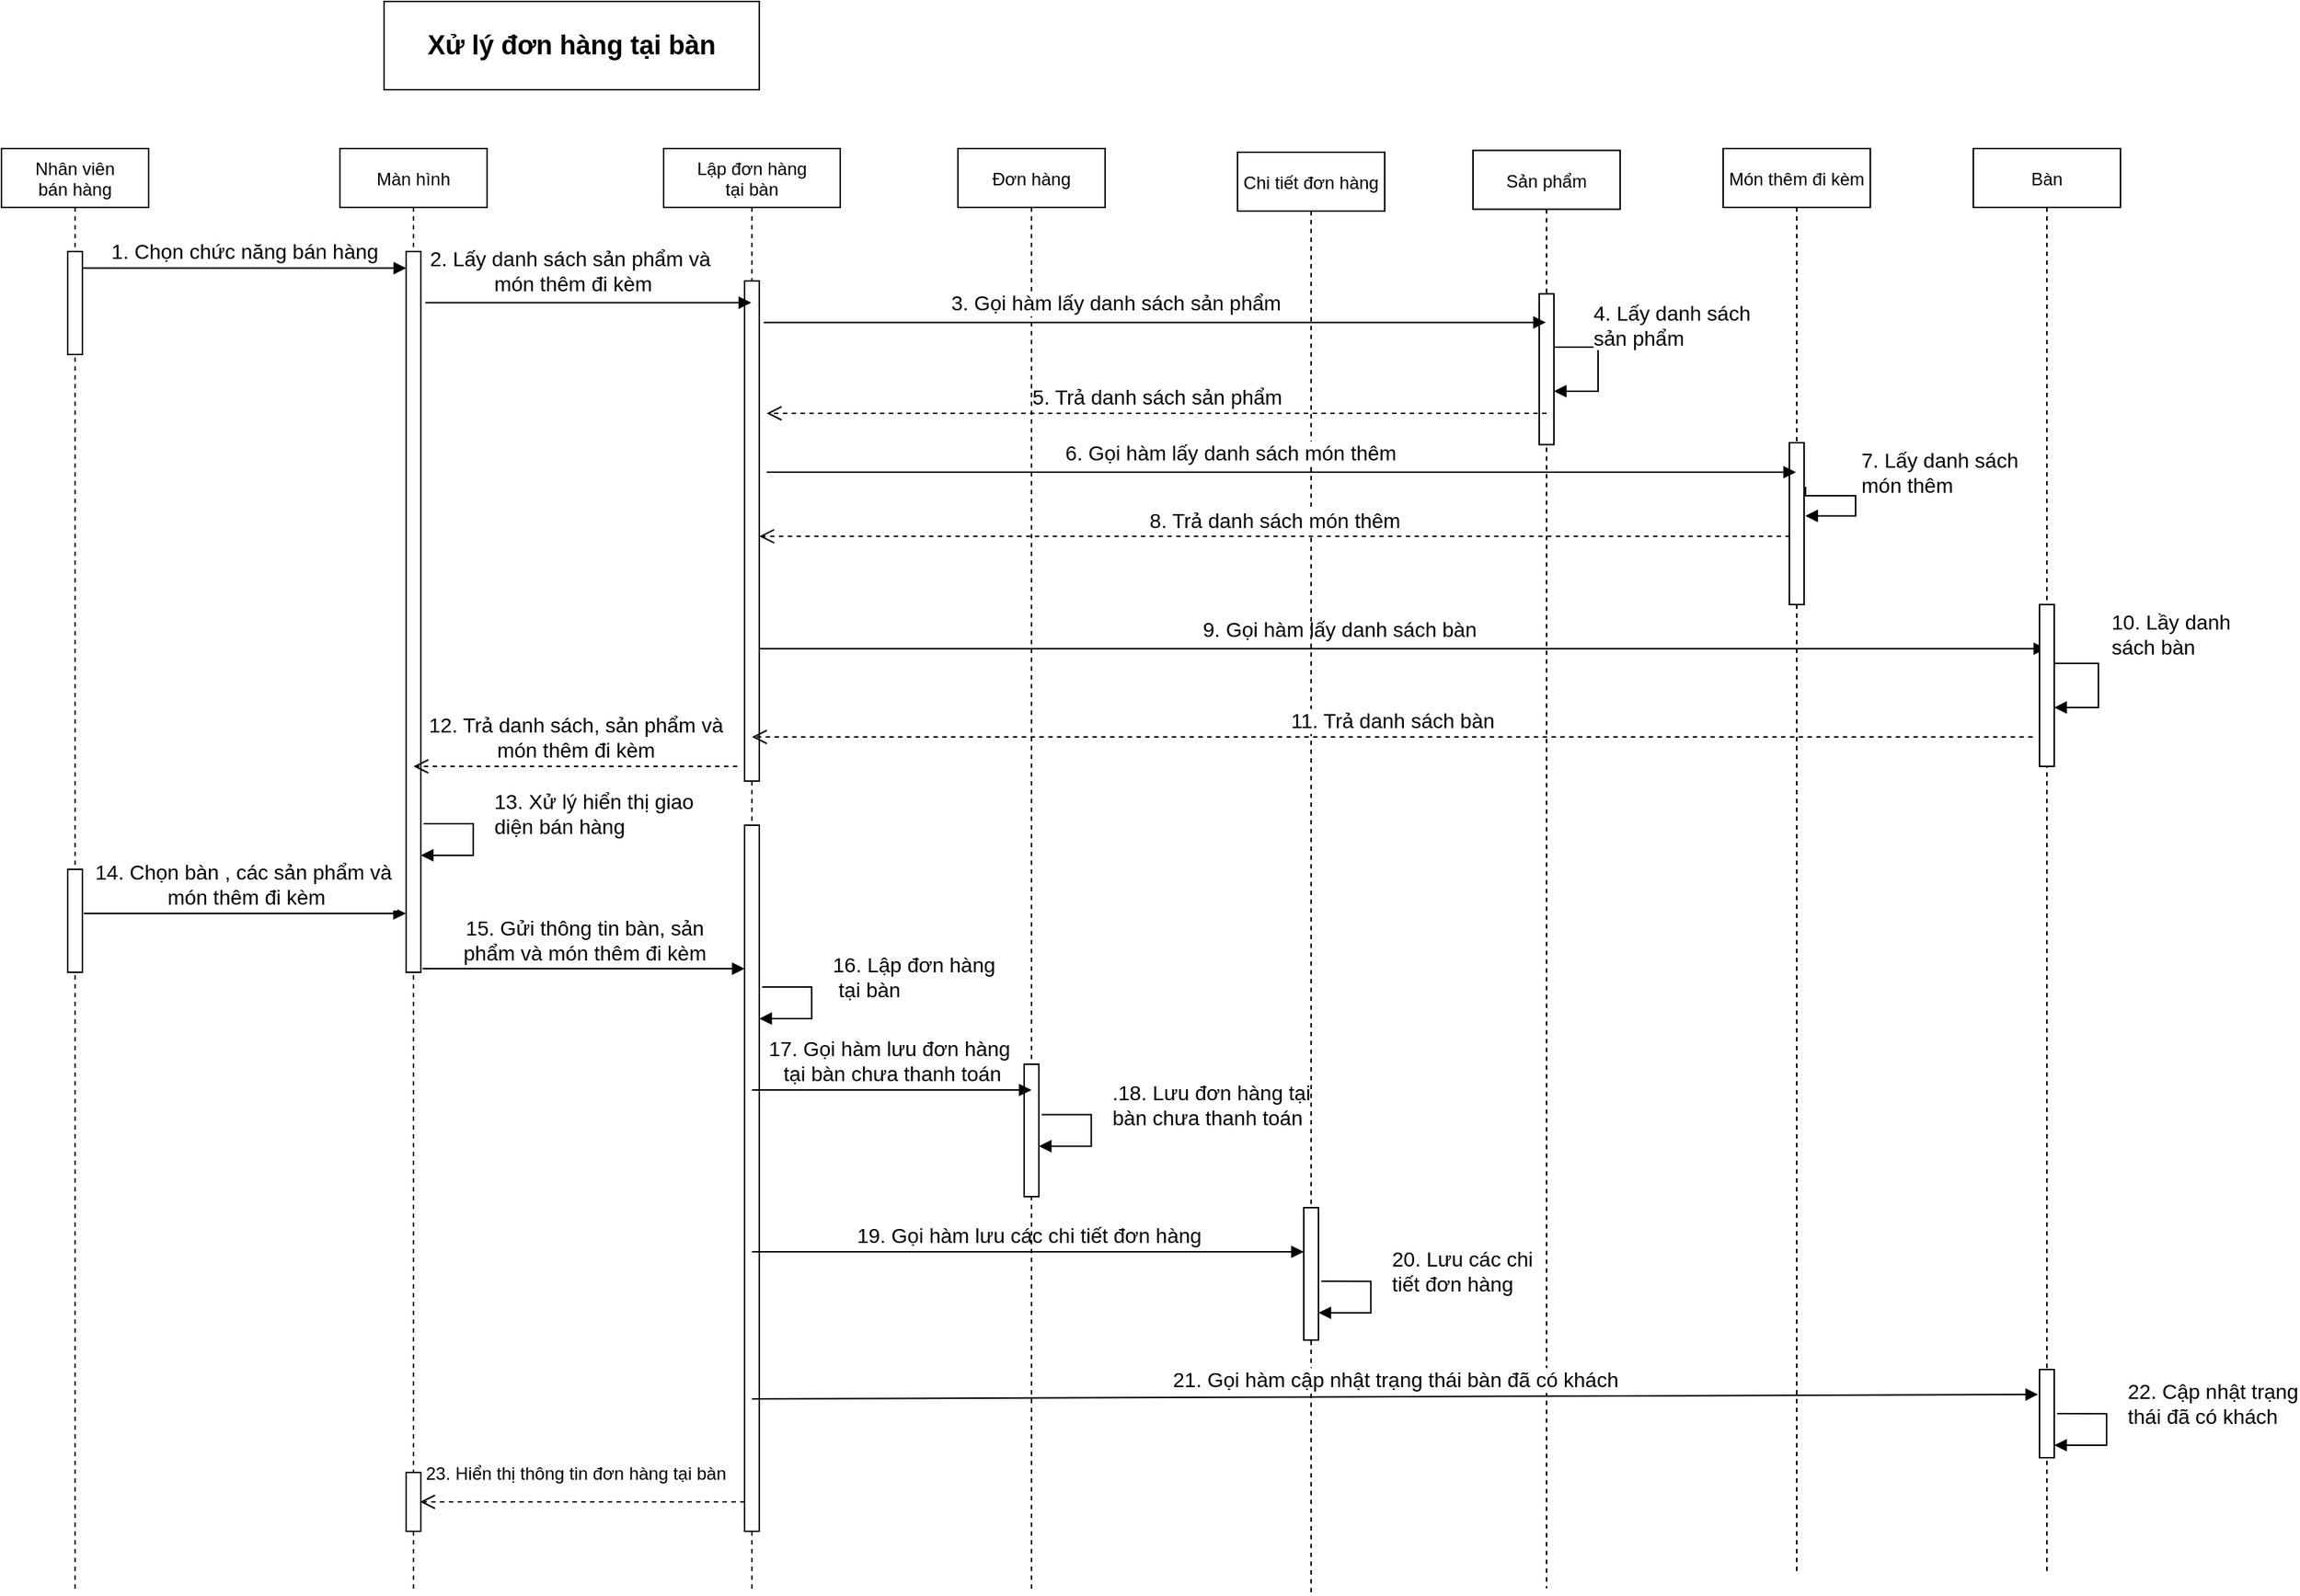 <mxfile version="17.4.2" type="device"><diagram id="L_aJfZW9LnDomjlxo2eQ" name="Page-1"><mxGraphModel dx="3166" dy="2680" grid="1" gridSize="10" guides="1" tooltips="1" connect="1" arrows="1" fold="1" page="1" pageScale="1" pageWidth="850" pageHeight="1100" math="0" shadow="0"><root><mxCell id="0"/><mxCell id="1" parent="0"/><mxCell id="EpjrFQ8cQ0GtUbJDe1Hc-1" value="Nhân viên &#10;bán hàng" style="shape=umlLifeline;perimeter=lifelinePerimeter;container=1;collapsible=0;recursiveResize=0;rounded=0;shadow=0;strokeWidth=1;" vertex="1" parent="1"><mxGeometry x="150" y="80" width="100" height="980" as="geometry"/></mxCell><mxCell id="EpjrFQ8cQ0GtUbJDe1Hc-2" value="" style="points=[];perimeter=orthogonalPerimeter;rounded=0;shadow=0;strokeWidth=1;" vertex="1" parent="EpjrFQ8cQ0GtUbJDe1Hc-1"><mxGeometry x="45" y="70" width="10" height="70" as="geometry"/></mxCell><mxCell id="EpjrFQ8cQ0GtUbJDe1Hc-3" value="" style="points=[];perimeter=orthogonalPerimeter;rounded=0;shadow=0;strokeWidth=1;" vertex="1" parent="EpjrFQ8cQ0GtUbJDe1Hc-1"><mxGeometry x="45" y="490" width="10" height="70" as="geometry"/></mxCell><mxCell id="EpjrFQ8cQ0GtUbJDe1Hc-53" value="&lt;span style=&quot;font-size: 14px&quot;&gt;14. Chọn bàn , các sản phẩm và&amp;nbsp;&lt;br&gt;món thêm đi kèm&lt;br&gt;&lt;/span&gt;" style="html=1;verticalAlign=bottom;endArrow=block;rounded=0;fontSize=12;exitX=1.117;exitY=0.995;exitDx=0;exitDy=0;exitPerimeter=0;" edge="1" parent="EpjrFQ8cQ0GtUbJDe1Hc-1"><mxGeometry width="80" relative="1" as="geometry"><mxPoint x="56.0" y="520.0" as="sourcePoint"/><mxPoint x="274.83" y="520.0" as="targetPoint"/></mxGeometry></mxCell><mxCell id="EpjrFQ8cQ0GtUbJDe1Hc-5" value="Màn hình" style="shape=umlLifeline;perimeter=lifelinePerimeter;container=1;collapsible=0;recursiveResize=0;rounded=0;shadow=0;strokeWidth=1;" vertex="1" parent="1"><mxGeometry x="380" y="80" width="100" height="980" as="geometry"/></mxCell><mxCell id="EpjrFQ8cQ0GtUbJDe1Hc-6" value="" style="points=[];perimeter=orthogonalPerimeter;rounded=0;shadow=0;strokeWidth=1;" vertex="1" parent="EpjrFQ8cQ0GtUbJDe1Hc-5"><mxGeometry x="45" y="70" width="10" height="490" as="geometry"/></mxCell><mxCell id="EpjrFQ8cQ0GtUbJDe1Hc-8" value="" style="points=[];perimeter=orthogonalPerimeter;rounded=0;shadow=0;strokeWidth=1;" vertex="1" parent="EpjrFQ8cQ0GtUbJDe1Hc-5"><mxGeometry x="45" y="900" width="10" height="40" as="geometry"/></mxCell><mxCell id="EpjrFQ8cQ0GtUbJDe1Hc-52" value="&lt;span style=&quot;font-size: 14px&quot;&gt;13. Xử lý hiển thị giao&lt;br&gt;diện bán hàng&lt;br&gt;&lt;/span&gt;" style="edgeStyle=orthogonalEdgeStyle;html=1;align=left;spacingLeft=2;endArrow=block;rounded=0;fontSize=12;exitX=1.129;exitY=0.71;exitDx=0;exitDy=0;exitPerimeter=0;entryX=0.938;entryY=0.765;entryDx=0;entryDy=0;entryPerimeter=0;" edge="1" parent="EpjrFQ8cQ0GtUbJDe1Hc-5"><mxGeometry x="-0.258" y="12" relative="1" as="geometry"><mxPoint x="56.91" y="459.0" as="sourcePoint"/><Array as="points"><mxPoint x="90.62" y="459.1"/><mxPoint x="90.62" y="480.1"/></Array><mxPoint x="55" y="480.45" as="targetPoint"/><mxPoint x="-2" y="-7" as="offset"/></mxGeometry></mxCell><mxCell id="EpjrFQ8cQ0GtUbJDe1Hc-11" value="Lập đơn hàng &#10;tại bàn" style="shape=umlLifeline;perimeter=lifelinePerimeter;container=1;collapsible=0;recursiveResize=0;rounded=0;shadow=0;strokeWidth=1;" vertex="1" parent="1"><mxGeometry x="600" y="80" width="120" height="980" as="geometry"/></mxCell><mxCell id="EpjrFQ8cQ0GtUbJDe1Hc-12" value="" style="points=[];perimeter=orthogonalPerimeter;rounded=0;shadow=0;strokeWidth=1;" vertex="1" parent="EpjrFQ8cQ0GtUbJDe1Hc-11"><mxGeometry x="55" y="90" width="10" height="340" as="geometry"/></mxCell><mxCell id="EpjrFQ8cQ0GtUbJDe1Hc-13" value="" style="points=[];perimeter=orthogonalPerimeter;rounded=0;shadow=0;strokeWidth=1;" vertex="1" parent="EpjrFQ8cQ0GtUbJDe1Hc-11"><mxGeometry x="55" y="460" width="10" height="480" as="geometry"/></mxCell><mxCell id="EpjrFQ8cQ0GtUbJDe1Hc-14" value="&lt;span style=&quot;font-size: 14px&quot;&gt;16. Lập đơn hàng&lt;br&gt;&amp;nbsp;tại bàn&lt;br&gt;&lt;/span&gt;" style="edgeStyle=orthogonalEdgeStyle;html=1;align=left;spacingLeft=2;endArrow=block;rounded=0;fontSize=12;exitX=1.129;exitY=0.71;exitDx=0;exitDy=0;exitPerimeter=0;entryX=0.938;entryY=0.765;entryDx=0;entryDy=0;entryPerimeter=0;" edge="1" parent="EpjrFQ8cQ0GtUbJDe1Hc-11"><mxGeometry x="-0.258" y="12" relative="1" as="geometry"><mxPoint x="66.91" y="570.0" as="sourcePoint"/><Array as="points"><mxPoint x="100.62" y="570.1"/><mxPoint x="100.62" y="591.1"/></Array><mxPoint x="65.0" y="591.45" as="targetPoint"/><mxPoint x="-2" y="-7" as="offset"/></mxGeometry></mxCell><mxCell id="EpjrFQ8cQ0GtUbJDe1Hc-49" value="&lt;span style=&quot;font-size: 14px&quot;&gt;9. Gọi hàm lấy danh sách bàn&lt;br&gt;&lt;/span&gt;" style="html=1;verticalAlign=bottom;endArrow=block;rounded=0;fontSize=12;exitX=1.3;exitY=0.415;exitDx=0;exitDy=0;exitPerimeter=0;" edge="1" parent="EpjrFQ8cQ0GtUbJDe1Hc-11" target="EpjrFQ8cQ0GtUbJDe1Hc-44"><mxGeometry x="-0.1" y="2" width="80" relative="1" as="geometry"><mxPoint x="65" y="340.0" as="sourcePoint"/><mxPoint x="766.5" y="340.0" as="targetPoint"/><mxPoint as="offset"/></mxGeometry></mxCell><mxCell id="EpjrFQ8cQ0GtUbJDe1Hc-56" value="&lt;span style=&quot;font-size: 14px&quot;&gt;19. Gọi hàm lưu các chi tiết đơn hàng&lt;br&gt;&lt;/span&gt;" style="html=1;verticalAlign=bottom;endArrow=block;rounded=0;fontSize=12;" edge="1" parent="EpjrFQ8cQ0GtUbJDe1Hc-11" target="EpjrFQ8cQ0GtUbJDe1Hc-59"><mxGeometry width="80" relative="1" as="geometry"><mxPoint x="60" y="750" as="sourcePoint"/><mxPoint x="390" y="740" as="targetPoint"/></mxGeometry></mxCell><mxCell id="EpjrFQ8cQ0GtUbJDe1Hc-63" value="23. Hiển thị thông tin đơn hàng tại bàn" style="html=1;verticalAlign=bottom;endArrow=open;dashed=1;endSize=8;rounded=0;fontSize=12;" edge="1" parent="EpjrFQ8cQ0GtUbJDe1Hc-11"><mxGeometry x="0.043" y="-10" relative="1" as="geometry"><mxPoint x="55" y="920" as="sourcePoint"/><mxPoint x="-165.5" y="920" as="targetPoint"/><mxPoint as="offset"/></mxGeometry></mxCell><mxCell id="EpjrFQ8cQ0GtUbJDe1Hc-17" value="Sản phẩm" style="shape=umlLifeline;perimeter=lifelinePerimeter;container=1;collapsible=0;recursiveResize=0;rounded=0;shadow=0;strokeWidth=1;" vertex="1" parent="1"><mxGeometry x="1150" y="81.25" width="100" height="977.5" as="geometry"/></mxCell><mxCell id="EpjrFQ8cQ0GtUbJDe1Hc-18" value="" style="html=1;points=[];perimeter=orthogonalPerimeter;fontSize=12;" vertex="1" parent="EpjrFQ8cQ0GtUbJDe1Hc-17"><mxGeometry x="45" y="97.5" width="10" height="102.5" as="geometry"/></mxCell><mxCell id="EpjrFQ8cQ0GtUbJDe1Hc-19" value="&lt;span style=&quot;font-size: 14px&quot;&gt;4. Lấy danh sách &lt;br&gt;sản phẩm&lt;/span&gt;" style="edgeStyle=orthogonalEdgeStyle;html=1;align=left;spacingLeft=2;endArrow=block;rounded=0;fontSize=12;" edge="1" parent="EpjrFQ8cQ0GtUbJDe1Hc-17"><mxGeometry x="-0.32" y="11" relative="1" as="geometry"><mxPoint x="55" y="143.72" as="sourcePoint"/><Array as="points"><mxPoint x="55" y="133.72"/><mxPoint x="85" y="133.72"/><mxPoint x="85" y="163.72"/><mxPoint x="55" y="163.72"/></Array><mxPoint x="55" y="163.72" as="targetPoint"/><mxPoint x="-1" y="-4" as="offset"/></mxGeometry></mxCell><mxCell id="EpjrFQ8cQ0GtUbJDe1Hc-20" value="&lt;span style=&quot;font-size: 14px&quot;&gt;2. Lấy danh sách sản phẩm và&amp;nbsp;&lt;br&gt;món thêm đi kèm&lt;br&gt;&lt;/span&gt;" style="html=1;verticalAlign=bottom;endArrow=block;rounded=0;fontSize=12;exitX=1.3;exitY=0.071;exitDx=0;exitDy=0;exitPerimeter=0;" edge="1" parent="1" source="EpjrFQ8cQ0GtUbJDe1Hc-6" target="EpjrFQ8cQ0GtUbJDe1Hc-11"><mxGeometry x="-0.1" y="2" width="80" relative="1" as="geometry"><mxPoint x="510" y="270" as="sourcePoint"/><mxPoint x="590" y="270" as="targetPoint"/><mxPoint as="offset"/></mxGeometry></mxCell><mxCell id="EpjrFQ8cQ0GtUbJDe1Hc-21" value="&lt;span style=&quot;font-size: 18px&quot;&gt;&lt;b&gt;Xử lý đơn hàng tại bàn&lt;/b&gt;&lt;/span&gt;" style="rounded=0;whiteSpace=wrap;html=1;fontSize=12;" vertex="1" parent="1"><mxGeometry x="410" y="-20" width="255" height="60" as="geometry"/></mxCell><mxCell id="EpjrFQ8cQ0GtUbJDe1Hc-22" value="&lt;span style=&quot;font-size: 14px&quot;&gt;1. Chọn chức năng bán hàng&lt;/span&gt;" style="html=1;verticalAlign=bottom;endArrow=block;rounded=0;fontSize=12;exitX=1.033;exitY=0.161;exitDx=0;exitDy=0;exitPerimeter=0;" edge="1" parent="1" source="EpjrFQ8cQ0GtUbJDe1Hc-2" target="EpjrFQ8cQ0GtUbJDe1Hc-6"><mxGeometry width="80" relative="1" as="geometry"><mxPoint x="140" y="163" as="sourcePoint"/><mxPoint x="680" y="190" as="targetPoint"/></mxGeometry></mxCell><mxCell id="EpjrFQ8cQ0GtUbJDe1Hc-23" value="Đơn hàng" style="shape=umlLifeline;perimeter=lifelinePerimeter;container=1;collapsible=0;recursiveResize=0;rounded=0;shadow=0;strokeWidth=1;" vertex="1" parent="1"><mxGeometry x="800" y="80" width="100" height="980" as="geometry"/></mxCell><mxCell id="EpjrFQ8cQ0GtUbJDe1Hc-27" value="" style="points=[];perimeter=orthogonalPerimeter;rounded=0;shadow=0;strokeWidth=1;" vertex="1" parent="EpjrFQ8cQ0GtUbJDe1Hc-23"><mxGeometry x="45" y="622.5" width="10" height="90" as="geometry"/></mxCell><mxCell id="EpjrFQ8cQ0GtUbJDe1Hc-28" value="&lt;span style=&quot;font-size: 14px&quot;&gt;.18. Lưu&lt;/span&gt;&lt;span style=&quot;text-align: center ; font-size: 14px&quot;&gt;&amp;nbsp;đơn hàng&amp;nbsp;&lt;/span&gt;&lt;span style=&quot;text-align: center ; font-size: 14px&quot;&gt;tại&lt;br&gt;bàn chưa thanh toán&lt;/span&gt;&lt;span style=&quot;font-size: 14px&quot;&gt;&lt;br&gt;&lt;/span&gt;" style="edgeStyle=orthogonalEdgeStyle;html=1;align=left;spacingLeft=2;endArrow=block;rounded=0;fontSize=12;exitX=1.129;exitY=0.71;exitDx=0;exitDy=0;exitPerimeter=0;entryX=0.938;entryY=0.765;entryDx=0;entryDy=0;entryPerimeter=0;" edge="1" parent="EpjrFQ8cQ0GtUbJDe1Hc-23"><mxGeometry x="-0.258" y="12" relative="1" as="geometry"><mxPoint x="56.91" y="656.75" as="sourcePoint"/><Array as="points"><mxPoint x="90.62" y="656.85"/><mxPoint x="90.62" y="677.85"/></Array><mxPoint x="55" y="678.2" as="targetPoint"/><mxPoint x="-2" y="-7" as="offset"/></mxGeometry></mxCell><mxCell id="EpjrFQ8cQ0GtUbJDe1Hc-55" value="&lt;span style=&quot;font-size: 14px&quot;&gt;17. Gọi hàm lưu đơn hàng&amp;nbsp;&lt;br&gt;&lt;/span&gt;&lt;span style=&quot;font-size: 14px&quot;&gt;tại bàn chưa thanh toán&lt;br&gt;&lt;/span&gt;" style="html=1;verticalAlign=bottom;endArrow=block;rounded=0;fontSize=12;exitX=1.117;exitY=0.995;exitDx=0;exitDy=0;exitPerimeter=0;" edge="1" parent="EpjrFQ8cQ0GtUbJDe1Hc-23"><mxGeometry width="80" relative="1" as="geometry"><mxPoint x="-140.0" y="640.0" as="sourcePoint"/><mxPoint x="50" y="640" as="targetPoint"/></mxGeometry></mxCell><mxCell id="EpjrFQ8cQ0GtUbJDe1Hc-26" value="Chi tiết đơn hàng" style="shape=umlLifeline;perimeter=lifelinePerimeter;container=1;collapsible=0;recursiveResize=0;rounded=0;shadow=0;strokeWidth=1;" vertex="1" parent="1"><mxGeometry x="990" y="82.5" width="100" height="980" as="geometry"/></mxCell><mxCell id="EpjrFQ8cQ0GtUbJDe1Hc-59" value="" style="points=[];perimeter=orthogonalPerimeter;rounded=0;shadow=0;strokeWidth=1;" vertex="1" parent="EpjrFQ8cQ0GtUbJDe1Hc-26"><mxGeometry x="45" y="717.5" width="10" height="90" as="geometry"/></mxCell><mxCell id="EpjrFQ8cQ0GtUbJDe1Hc-60" value="&lt;span style=&quot;font-size: 14px&quot;&gt;20. Lưu các chi&lt;br&gt;tiết đơn hàng&lt;br&gt;&lt;/span&gt;" style="edgeStyle=orthogonalEdgeStyle;html=1;align=left;spacingLeft=2;endArrow=block;rounded=0;fontSize=12;exitX=1.129;exitY=0.71;exitDx=0;exitDy=0;exitPerimeter=0;entryX=0.938;entryY=0.765;entryDx=0;entryDy=0;entryPerimeter=0;" edge="1" parent="EpjrFQ8cQ0GtUbJDe1Hc-26"><mxGeometry x="-0.258" y="12" relative="1" as="geometry"><mxPoint x="56.91" y="767.55" as="sourcePoint"/><Array as="points"><mxPoint x="90.62" y="767.65"/><mxPoint x="90.62" y="788.65"/></Array><mxPoint x="55" y="789.0" as="targetPoint"/><mxPoint x="-2" y="-7" as="offset"/></mxGeometry></mxCell><mxCell id="EpjrFQ8cQ0GtUbJDe1Hc-29" value="Món thêm đi kèm" style="shape=umlLifeline;perimeter=lifelinePerimeter;container=1;collapsible=0;recursiveResize=0;rounded=0;shadow=0;strokeWidth=1;" vertex="1" parent="1"><mxGeometry x="1320" y="80" width="100" height="970" as="geometry"/></mxCell><mxCell id="EpjrFQ8cQ0GtUbJDe1Hc-30" value="" style="html=1;points=[];perimeter=orthogonalPerimeter;fontSize=12;" vertex="1" parent="EpjrFQ8cQ0GtUbJDe1Hc-29"><mxGeometry x="45" y="200" width="10" height="110" as="geometry"/></mxCell><mxCell id="EpjrFQ8cQ0GtUbJDe1Hc-31" value="&lt;span style=&quot;font-size: 14px&quot;&gt;7. Lấy danh sách &lt;br&gt;món thêm&lt;/span&gt;" style="edgeStyle=orthogonalEdgeStyle;html=1;align=left;spacingLeft=2;endArrow=block;rounded=0;fontSize=12;entryX=1.081;entryY=0.452;entryDx=0;entryDy=0;entryPerimeter=0;" edge="1" parent="EpjrFQ8cQ0GtUbJDe1Hc-29" target="EpjrFQ8cQ0GtUbJDe1Hc-30"><mxGeometry x="-0.092" y="-16" relative="1" as="geometry"><mxPoint x="56" y="230" as="sourcePoint"/><Array as="points"><mxPoint x="56" y="236"/><mxPoint x="90" y="236"/><mxPoint x="90" y="250"/></Array><mxPoint x="60" y="300" as="targetPoint"/><mxPoint x="16" y="-16" as="offset"/></mxGeometry></mxCell><mxCell id="EpjrFQ8cQ0GtUbJDe1Hc-51" value="&lt;span style=&quot;font-size: 14px&quot;&gt;11. Trả danh sách bàn&lt;/span&gt;" style="html=1;verticalAlign=bottom;endArrow=open;dashed=1;endSize=8;rounded=0;fontSize=12;exitX=0.033;exitY=0.578;exitDx=0;exitDy=0;exitPerimeter=0;" edge="1" parent="EpjrFQ8cQ0GtUbJDe1Hc-29" target="EpjrFQ8cQ0GtUbJDe1Hc-11"><mxGeometry relative="1" as="geometry"><mxPoint x="210.33" y="400.0" as="sourcePoint"/><mxPoint x="-490" y="400.0" as="targetPoint"/></mxGeometry></mxCell><mxCell id="EpjrFQ8cQ0GtUbJDe1Hc-32" value="&lt;span style=&quot;font-size: 14px&quot;&gt;3. Gọi hàm lấy danh sách sản phẩm&lt;br&gt;&lt;/span&gt;" style="html=1;verticalAlign=bottom;endArrow=block;rounded=0;fontSize=12;exitX=1.3;exitY=0.083;exitDx=0;exitDy=0;exitPerimeter=0;" edge="1" parent="1" source="EpjrFQ8cQ0GtUbJDe1Hc-12" target="EpjrFQ8cQ0GtUbJDe1Hc-17"><mxGeometry x="-0.1" y="2" width="80" relative="1" as="geometry"><mxPoint x="443.93" y="191.78" as="sourcePoint"/><mxPoint x="679.5" y="191.78" as="targetPoint"/><mxPoint as="offset"/></mxGeometry></mxCell><mxCell id="EpjrFQ8cQ0GtUbJDe1Hc-33" value="&lt;span style=&quot;font-size: 14px&quot;&gt;5. Trả danh sách sản phẩm&lt;/span&gt;" style="html=1;verticalAlign=bottom;endArrow=open;dashed=1;endSize=8;rounded=0;fontSize=12;" edge="1" parent="1"><mxGeometry relative="1" as="geometry"><mxPoint x="1200" y="260" as="sourcePoint"/><mxPoint x="670" y="260" as="targetPoint"/></mxGeometry></mxCell><mxCell id="EpjrFQ8cQ0GtUbJDe1Hc-34" value="&lt;span style=&quot;font-size: 14px&quot;&gt;6. Gọi hàm lấy danh sách món thêm&lt;br&gt;&lt;/span&gt;" style="html=1;verticalAlign=bottom;endArrow=block;rounded=0;fontSize=12;" edge="1" parent="1" target="EpjrFQ8cQ0GtUbJDe1Hc-29"><mxGeometry x="-0.1" y="2" width="80" relative="1" as="geometry"><mxPoint x="670" y="300" as="sourcePoint"/><mxPoint x="1284.5" y="209.05" as="targetPoint"/><mxPoint as="offset"/></mxGeometry></mxCell><mxCell id="EpjrFQ8cQ0GtUbJDe1Hc-35" value="&lt;span style=&quot;font-size: 14px&quot;&gt;8. Trả danh sách món thêm&lt;/span&gt;" style="html=1;verticalAlign=bottom;endArrow=open;dashed=1;endSize=8;rounded=0;fontSize=12;exitX=0.033;exitY=0.578;exitDx=0;exitDy=0;exitPerimeter=0;" edge="1" parent="1" source="EpjrFQ8cQ0GtUbJDe1Hc-30" target="EpjrFQ8cQ0GtUbJDe1Hc-12"><mxGeometry relative="1" as="geometry"><mxPoint x="1450" y="400" as="sourcePoint"/><mxPoint x="680.024" y="299.975" as="targetPoint"/></mxGeometry></mxCell><mxCell id="EpjrFQ8cQ0GtUbJDe1Hc-36" value="&lt;span style=&quot;font-size: 14px&quot;&gt;12. Trả danh sách, sản phẩm và&lt;br&gt;món thêm đi kèm&lt;br&gt;&lt;/span&gt;" style="html=1;verticalAlign=bottom;endArrow=open;dashed=1;endSize=8;rounded=0;fontSize=12;" edge="1" parent="1" target="EpjrFQ8cQ0GtUbJDe1Hc-5"><mxGeometry relative="1" as="geometry"><mxPoint x="650" y="500" as="sourcePoint"/><mxPoint x="684" y="414.15" as="targetPoint"/></mxGeometry></mxCell><mxCell id="EpjrFQ8cQ0GtUbJDe1Hc-39" value="&lt;span style=&quot;font-size: 14px&quot;&gt;15. Gửi thông tin bàn, sản &lt;br&gt;phẩm và&amp;nbsp;&lt;/span&gt;&lt;span style=&quot;font-size: 14px&quot;&gt;món thêm đi kèm&lt;/span&gt;&lt;span style=&quot;font-size: 14px&quot;&gt;&lt;br&gt;&lt;/span&gt;" style="html=1;verticalAlign=bottom;endArrow=block;rounded=0;fontSize=12;exitX=1.117;exitY=0.995;exitDx=0;exitDy=0;exitPerimeter=0;" edge="1" parent="1" source="EpjrFQ8cQ0GtUbJDe1Hc-6" target="EpjrFQ8cQ0GtUbJDe1Hc-13"><mxGeometry width="80" relative="1" as="geometry"><mxPoint x="214.5" y="529.83" as="sourcePoint"/><mxPoint x="435" y="529.83" as="targetPoint"/></mxGeometry></mxCell><mxCell id="EpjrFQ8cQ0GtUbJDe1Hc-44" value="Bàn" style="shape=umlLifeline;perimeter=lifelinePerimeter;container=1;collapsible=0;recursiveResize=0;rounded=0;shadow=0;strokeWidth=1;" vertex="1" parent="1"><mxGeometry x="1490" y="80" width="100" height="970" as="geometry"/></mxCell><mxCell id="EpjrFQ8cQ0GtUbJDe1Hc-47" value="" style="html=1;points=[];perimeter=orthogonalPerimeter;fontSize=12;" vertex="1" parent="EpjrFQ8cQ0GtUbJDe1Hc-44"><mxGeometry x="45" y="310" width="10" height="110" as="geometry"/></mxCell><mxCell id="EpjrFQ8cQ0GtUbJDe1Hc-50" value="&lt;span style=&quot;font-size: 14px&quot;&gt;10. Lầy danh&amp;nbsp;&lt;br&gt;sách bàn&lt;br&gt;&lt;/span&gt;" style="edgeStyle=orthogonalEdgeStyle;html=1;align=left;spacingLeft=2;endArrow=block;rounded=0;fontSize=12;" edge="1" parent="EpjrFQ8cQ0GtUbJDe1Hc-44"><mxGeometry x="-0.2" y="21" relative="1" as="geometry"><mxPoint x="55" y="359.97" as="sourcePoint"/><Array as="points"><mxPoint x="55" y="349.97"/><mxPoint x="85" y="349.97"/><mxPoint x="85" y="379.97"/><mxPoint x="55" y="379.97"/></Array><mxPoint x="55" y="379.97" as="targetPoint"/><mxPoint x="-16" y="-20" as="offset"/></mxGeometry></mxCell><mxCell id="EpjrFQ8cQ0GtUbJDe1Hc-4" value="" style="points=[];perimeter=orthogonalPerimeter;rounded=0;shadow=0;strokeWidth=1;" vertex="1" parent="EpjrFQ8cQ0GtUbJDe1Hc-44"><mxGeometry x="45" y="830" width="10" height="60" as="geometry"/></mxCell><mxCell id="EpjrFQ8cQ0GtUbJDe1Hc-62" value="&lt;span style=&quot;font-size: 14px&quot;&gt;22. Cập nhật trạng &lt;br&gt;thái&amp;nbsp;đã có khách&lt;br&gt;&lt;/span&gt;" style="edgeStyle=orthogonalEdgeStyle;html=1;align=left;spacingLeft=2;endArrow=block;rounded=0;fontSize=12;exitX=1.129;exitY=0.71;exitDx=0;exitDy=0;exitPerimeter=0;entryX=0.938;entryY=0.765;entryDx=0;entryDy=0;entryPerimeter=0;" edge="1" parent="EpjrFQ8cQ0GtUbJDe1Hc-44"><mxGeometry x="-0.258" y="12" relative="1" as="geometry"><mxPoint x="56.91" y="860.05" as="sourcePoint"/><Array as="points"><mxPoint x="90.62" y="860.15"/><mxPoint x="90.62" y="881.15"/></Array><mxPoint x="55" y="881.5" as="targetPoint"/><mxPoint x="-2" y="-7" as="offset"/></mxGeometry></mxCell><mxCell id="EpjrFQ8cQ0GtUbJDe1Hc-61" value="&lt;span style=&quot;font-size: 14px&quot;&gt;21. Gọi hàm cập nhật trạng thái bàn đã có khách&lt;br&gt;&lt;/span&gt;" style="html=1;verticalAlign=bottom;endArrow=block;rounded=0;fontSize=12;entryX=-0.1;entryY=0.283;entryDx=0;entryDy=0;entryPerimeter=0;" edge="1" parent="1" target="EpjrFQ8cQ0GtUbJDe1Hc-4"><mxGeometry width="80" relative="1" as="geometry"><mxPoint x="660" y="930" as="sourcePoint"/><mxPoint x="1035" y="930" as="targetPoint"/></mxGeometry></mxCell></root></mxGraphModel></diagram></mxfile>
